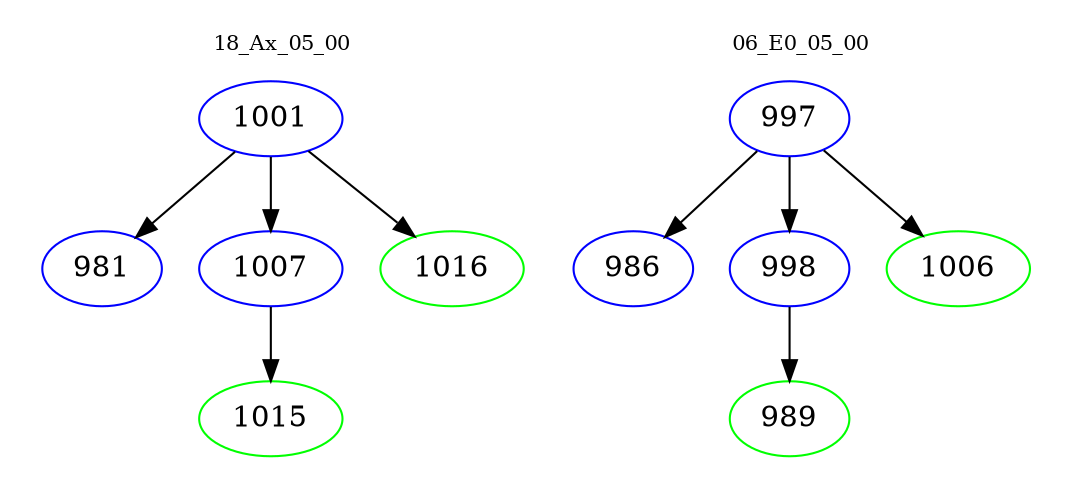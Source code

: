 digraph{
subgraph cluster_0 {
color = white
label = "18_Ax_05_00";
fontsize=10;
T0_1001 [label="1001", color="blue"]
T0_1001 -> T0_981 [color="black"]
T0_981 [label="981", color="blue"]
T0_1001 -> T0_1007 [color="black"]
T0_1007 [label="1007", color="blue"]
T0_1007 -> T0_1015 [color="black"]
T0_1015 [label="1015", color="green"]
T0_1001 -> T0_1016 [color="black"]
T0_1016 [label="1016", color="green"]
}
subgraph cluster_1 {
color = white
label = "06_E0_05_00";
fontsize=10;
T1_997 [label="997", color="blue"]
T1_997 -> T1_986 [color="black"]
T1_986 [label="986", color="blue"]
T1_997 -> T1_998 [color="black"]
T1_998 [label="998", color="blue"]
T1_998 -> T1_989 [color="black"]
T1_989 [label="989", color="green"]
T1_997 -> T1_1006 [color="black"]
T1_1006 [label="1006", color="green"]
}
}
